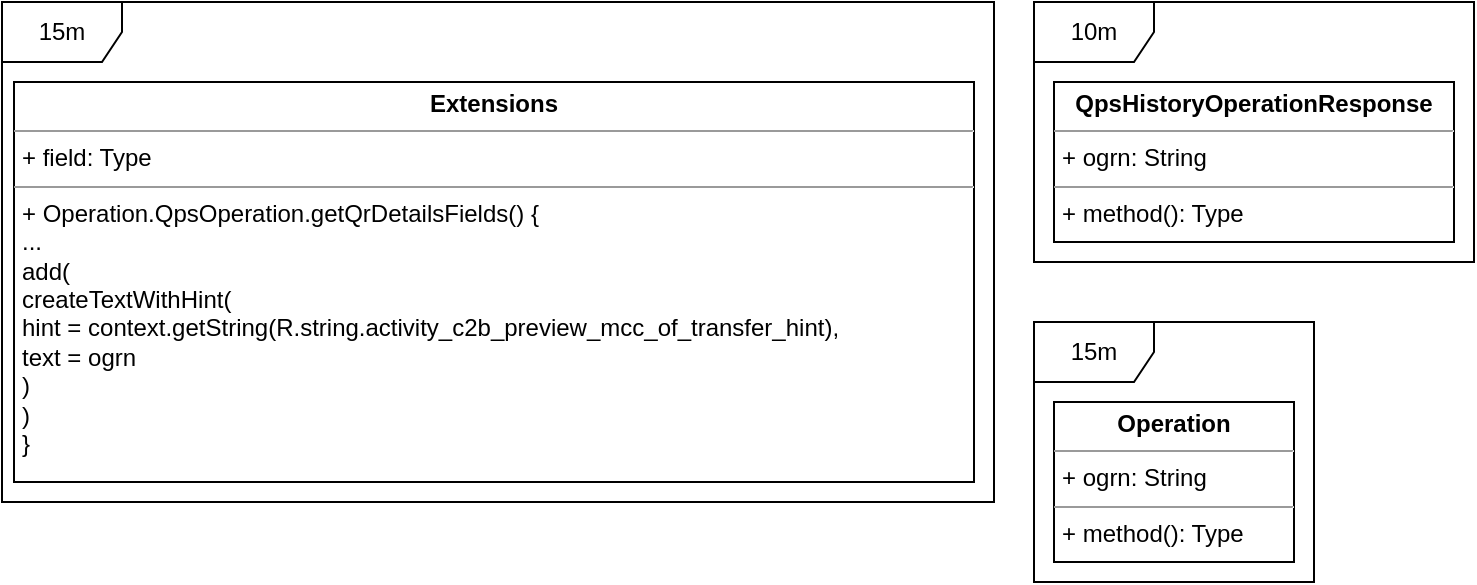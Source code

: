 <mxfile version="20.0.4" type="github">
  <diagram id="8ioFfV65mRU8p1vprWPp" name="Page-1">
    <mxGraphModel dx="676" dy="429" grid="1" gridSize="10" guides="1" tooltips="1" connect="1" arrows="1" fold="1" page="1" pageScale="1" pageWidth="827" pageHeight="1169" math="0" shadow="0">
      <root>
        <mxCell id="0" />
        <mxCell id="1" parent="0" />
        <mxCell id="1zcrZi2Ksq15MDMfbWPl-1" value="&lt;p style=&quot;margin:0px;margin-top:4px;text-align:center;&quot;&gt;&lt;b&gt;Extensions&lt;/b&gt;&lt;/p&gt;&lt;hr size=&quot;1&quot;&gt;&lt;p style=&quot;margin:0px;margin-left:4px;&quot;&gt;+ field: Type&lt;/p&gt;&lt;hr size=&quot;1&quot;&gt;&lt;p style=&quot;margin:0px;margin-left:4px;&quot;&gt;+ Operation.QpsOperation.getQrDetailsFields() {&lt;/p&gt;&lt;p style=&quot;margin:0px;margin-left:4px;&quot;&gt;...&lt;/p&gt;&lt;p style=&quot;margin:0px;margin-left:4px;&quot;&gt;add(&lt;br&gt;createTextWithHint(&lt;br&gt;hint = context.getString(R.string.activity_c2b_preview_mcc_of_transfer_hint),&lt;br&gt;text = ogrn&lt;/p&gt;&lt;p style=&quot;margin:0px;margin-left:4px;&quot;&gt;)&lt;br&gt;)&lt;br&gt;&lt;/p&gt;&lt;p style=&quot;margin:0px;margin-left:4px;&quot;&gt;}&lt;br&gt;&lt;/p&gt;" style="verticalAlign=top;align=left;overflow=fill;fontSize=12;fontFamily=Helvetica;html=1;" vertex="1" parent="1">
          <mxGeometry x="120" y="120" width="480" height="200" as="geometry" />
        </mxCell>
        <mxCell id="1zcrZi2Ksq15MDMfbWPl-2" value="&lt;p style=&quot;margin:0px;margin-top:4px;text-align:center;&quot;&gt;&lt;b&gt;QpsHistoryOperationResponse&lt;/b&gt;&lt;/p&gt;&lt;hr size=&quot;1&quot;&gt;&lt;p style=&quot;margin:0px;margin-left:4px;&quot;&gt;+ ogrn: String&lt;br&gt;&lt;/p&gt;&lt;hr size=&quot;1&quot;&gt;&lt;p style=&quot;margin:0px;margin-left:4px;&quot;&gt;+ method(): Type&lt;/p&gt;" style="verticalAlign=top;align=left;overflow=fill;fontSize=12;fontFamily=Helvetica;html=1;" vertex="1" parent="1">
          <mxGeometry x="640" y="120" width="200" height="80" as="geometry" />
        </mxCell>
        <mxCell id="1zcrZi2Ksq15MDMfbWPl-3" value="&lt;p style=&quot;margin:0px;margin-top:4px;text-align:center;&quot;&gt;&lt;b&gt;Operation&lt;/b&gt;&lt;/p&gt;&lt;hr size=&quot;1&quot;&gt;&lt;p style=&quot;margin:0px;margin-left:4px;&quot;&gt;+ ogrn: String&lt;br&gt;&lt;/p&gt;&lt;hr size=&quot;1&quot;&gt;&lt;p style=&quot;margin:0px;margin-left:4px;&quot;&gt;+ method(): Type&lt;/p&gt;" style="verticalAlign=top;align=left;overflow=fill;fontSize=12;fontFamily=Helvetica;html=1;" vertex="1" parent="1">
          <mxGeometry x="640" y="280" width="120" height="80" as="geometry" />
        </mxCell>
        <mxCell id="1zcrZi2Ksq15MDMfbWPl-4" value="15m" style="shape=umlFrame;whiteSpace=wrap;html=1;" vertex="1" parent="1">
          <mxGeometry x="114" y="80" width="496" height="250" as="geometry" />
        </mxCell>
        <mxCell id="1zcrZi2Ksq15MDMfbWPl-5" value="10m" style="shape=umlFrame;whiteSpace=wrap;html=1;" vertex="1" parent="1">
          <mxGeometry x="630" y="80" width="220" height="130" as="geometry" />
        </mxCell>
        <mxCell id="1zcrZi2Ksq15MDMfbWPl-6" value="15m" style="shape=umlFrame;whiteSpace=wrap;html=1;" vertex="1" parent="1">
          <mxGeometry x="630" y="240" width="140" height="130" as="geometry" />
        </mxCell>
      </root>
    </mxGraphModel>
  </diagram>
</mxfile>
